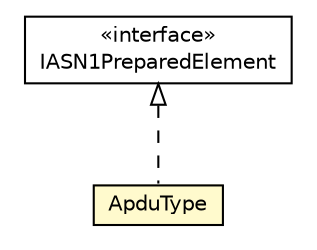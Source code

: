 #!/usr/local/bin/dot
#
# Class diagram 
# Generated by UMLGraph version R5_6-24-gf6e263 (http://www.umlgraph.org/)
#

digraph G {
	edge [fontname="Helvetica",fontsize=10,labelfontname="Helvetica",labelfontsize=10];
	node [fontname="Helvetica",fontsize=10,shape=plaintext];
	nodesep=0.25;
	ranksep=0.5;
	// org.universAAL.lddi.lib.ieeex73std.org.bn.coders.IASN1PreparedElement
	c2109900 [label=<<table title="org.universAAL.lddi.lib.ieeex73std.org.bn.coders.IASN1PreparedElement" border="0" cellborder="1" cellspacing="0" cellpadding="2" port="p" href="../../org/bn/coders/IASN1PreparedElement.html">
		<tr><td><table border="0" cellspacing="0" cellpadding="1">
<tr><td align="center" balign="center"> &#171;interface&#187; </td></tr>
<tr><td align="center" balign="center"> IASN1PreparedElement </td></tr>
		</table></td></tr>
		</table>>, URL="../../org/bn/coders/IASN1PreparedElement.html", fontname="Helvetica", fontcolor="black", fontsize=10.0];
	// org.universAAL.lddi.lib.ieeex73std.x73.p20601.ApduType
	c2110049 [label=<<table title="org.universAAL.lddi.lib.ieeex73std.x73.p20601.ApduType" border="0" cellborder="1" cellspacing="0" cellpadding="2" port="p" bgcolor="lemonChiffon" href="./ApduType.html">
		<tr><td><table border="0" cellspacing="0" cellpadding="1">
<tr><td align="center" balign="center"> ApduType </td></tr>
		</table></td></tr>
		</table>>, URL="./ApduType.html", fontname="Helvetica", fontcolor="black", fontsize=10.0];
	//org.universAAL.lddi.lib.ieeex73std.x73.p20601.ApduType implements org.universAAL.lddi.lib.ieeex73std.org.bn.coders.IASN1PreparedElement
	c2109900:p -> c2110049:p [dir=back,arrowtail=empty,style=dashed];
}

